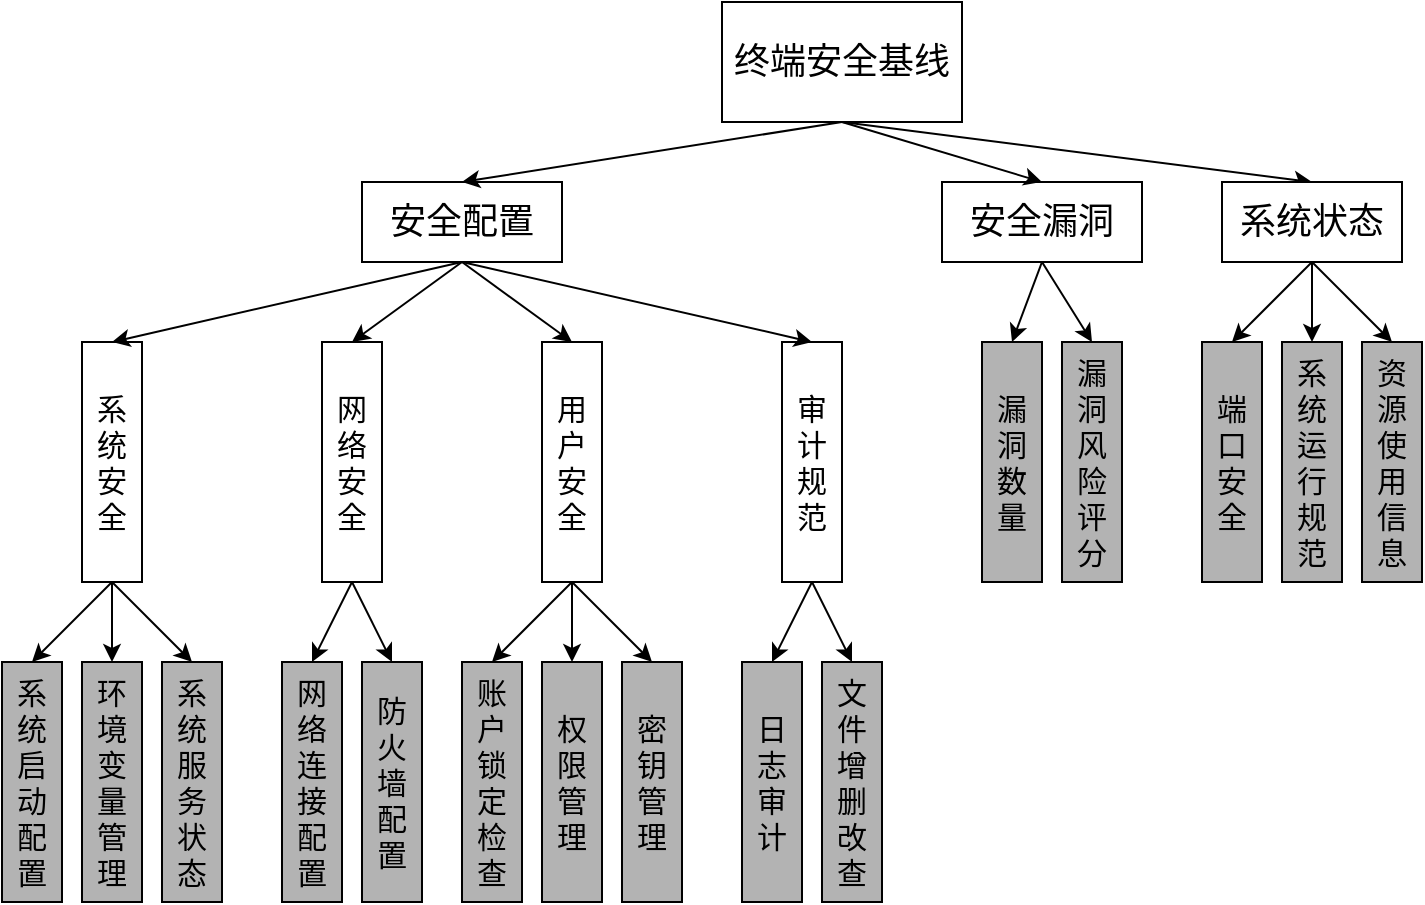 <mxfile version="23.1.5" type="github">
  <diagram name="第 1 页" id="7WLCvFdmRQFA8rgle5X_">
    <mxGraphModel dx="2022" dy="615" grid="1" gridSize="10" guides="0" tooltips="1" connect="1" arrows="1" fold="1" page="1" pageScale="1" pageWidth="827" pageHeight="1169" math="0" shadow="0">
      <root>
        <mxCell id="0" />
        <mxCell id="1" parent="0" />
        <mxCell id="Bz-Tla62J7vwKGJRI7EW-1" value="&lt;font style=&quot;font-size: 18px;&quot;&gt;终端安全基线&lt;/font&gt;" style="rounded=0;whiteSpace=wrap;html=1;" parent="1" vertex="1">
          <mxGeometry x="330" y="230" width="120" height="60" as="geometry" />
        </mxCell>
        <mxCell id="Bz-Tla62J7vwKGJRI7EW-2" value="&lt;font style=&quot;font-size: 18px;&quot;&gt;安全配置&lt;/font&gt;" style="rounded=0;whiteSpace=wrap;html=1;" parent="1" vertex="1">
          <mxGeometry x="150" y="320" width="100" height="40" as="geometry" />
        </mxCell>
        <mxCell id="Bz-Tla62J7vwKGJRI7EW-3" value="&lt;font style=&quot;font-size: 18px;&quot;&gt;安全漏洞&lt;/font&gt;" style="rounded=0;whiteSpace=wrap;html=1;" parent="1" vertex="1">
          <mxGeometry x="440" y="320" width="100" height="40" as="geometry" />
        </mxCell>
        <mxCell id="Bz-Tla62J7vwKGJRI7EW-5" value="" style="endArrow=classic;html=1;rounded=0;exitX=0.5;exitY=1;exitDx=0;exitDy=0;entryX=0.5;entryY=0;entryDx=0;entryDy=0;" parent="1" source="Bz-Tla62J7vwKGJRI7EW-1" target="Bz-Tla62J7vwKGJRI7EW-2" edge="1">
          <mxGeometry width="50" height="50" relative="1" as="geometry">
            <mxPoint x="-130" y="480" as="sourcePoint" />
            <mxPoint x="-80" y="430" as="targetPoint" />
          </mxGeometry>
        </mxCell>
        <mxCell id="Bz-Tla62J7vwKGJRI7EW-6" value="" style="endArrow=classic;html=1;rounded=0;exitX=0.5;exitY=1;exitDx=0;exitDy=0;entryX=0.5;entryY=0;entryDx=0;entryDy=0;" parent="1" source="Bz-Tla62J7vwKGJRI7EW-1" target="Bz-Tla62J7vwKGJRI7EW-3" edge="1">
          <mxGeometry width="50" height="50" relative="1" as="geometry">
            <mxPoint x="-100" y="490" as="sourcePoint" />
            <mxPoint x="-50" y="440" as="targetPoint" />
          </mxGeometry>
        </mxCell>
        <mxCell id="Bz-Tla62J7vwKGJRI7EW-7" value="" style="endArrow=classic;html=1;rounded=0;exitX=0.5;exitY=1;exitDx=0;exitDy=0;entryX=0.5;entryY=0;entryDx=0;entryDy=0;" parent="1" source="Bz-Tla62J7vwKGJRI7EW-1" target="Bz-Tla62J7vwKGJRI7EW-8" edge="1">
          <mxGeometry width="50" height="50" relative="1" as="geometry">
            <mxPoint x="-60" y="480" as="sourcePoint" />
            <mxPoint x="560" y="360" as="targetPoint" />
          </mxGeometry>
        </mxCell>
        <mxCell id="Bz-Tla62J7vwKGJRI7EW-8" value="&lt;font style=&quot;font-size: 18px;&quot;&gt;系统状态&lt;/font&gt;" style="rounded=0;whiteSpace=wrap;html=1;" parent="1" vertex="1">
          <mxGeometry x="580" y="320" width="90" height="40" as="geometry" />
        </mxCell>
        <mxCell id="Bz-Tla62J7vwKGJRI7EW-9" value="&lt;font style=&quot;font-size: 15px;&quot;&gt;系统安全&lt;/font&gt;" style="rounded=0;whiteSpace=wrap;html=1;" parent="1" vertex="1">
          <mxGeometry x="10" y="400" width="30" height="120" as="geometry" />
        </mxCell>
        <mxCell id="Bz-Tla62J7vwKGJRI7EW-11" value="&lt;font style=&quot;font-size: 15px;&quot;&gt;网络安全&lt;/font&gt;" style="rounded=0;whiteSpace=wrap;html=1;" parent="1" vertex="1">
          <mxGeometry x="130" y="400" width="30" height="120" as="geometry" />
        </mxCell>
        <mxCell id="Bz-Tla62J7vwKGJRI7EW-12" value="&lt;font style=&quot;font-size: 15px;&quot;&gt;端口安全&lt;/font&gt;" style="rounded=0;whiteSpace=wrap;html=1;fillColor=#B3B3B3;" parent="1" vertex="1">
          <mxGeometry x="570" y="400" width="30" height="120" as="geometry" />
        </mxCell>
        <mxCell id="Bz-Tla62J7vwKGJRI7EW-13" value="&lt;font style=&quot;font-size: 15px;&quot;&gt;漏洞数量&lt;/font&gt;" style="rounded=0;whiteSpace=wrap;html=1;fillColor=#B3B3B3;" parent="1" vertex="1">
          <mxGeometry x="460" y="400" width="30" height="120" as="geometry" />
        </mxCell>
        <mxCell id="Bz-Tla62J7vwKGJRI7EW-14" value="&lt;span style=&quot;font-size: 15px;&quot;&gt;漏洞风险评分&lt;/span&gt;" style="rounded=0;whiteSpace=wrap;html=1;fillColor=#B3B3B3;" parent="1" vertex="1">
          <mxGeometry x="500" y="400" width="30" height="120" as="geometry" />
        </mxCell>
        <mxCell id="Bz-Tla62J7vwKGJRI7EW-15" value="&lt;font style=&quot;font-size: 15px;&quot;&gt;用户安全&lt;/font&gt;" style="rounded=0;whiteSpace=wrap;html=1;" parent="1" vertex="1">
          <mxGeometry x="240" y="400" width="30" height="120" as="geometry" />
        </mxCell>
        <mxCell id="Bz-Tla62J7vwKGJRI7EW-16" value="&lt;font style=&quot;font-size: 15px;&quot;&gt;系统运行规范&lt;/font&gt;" style="rounded=0;whiteSpace=wrap;html=1;fillColor=#B3B3B3;" parent="1" vertex="1">
          <mxGeometry x="610" y="400" width="30" height="120" as="geometry" />
        </mxCell>
        <mxCell id="Bz-Tla62J7vwKGJRI7EW-17" value="&lt;span style=&quot;font-size: 15px;&quot;&gt;审计规范&lt;/span&gt;" style="rounded=0;whiteSpace=wrap;html=1;fillColor=#FFFFFF;" parent="1" vertex="1">
          <mxGeometry x="360" y="400" width="30" height="120" as="geometry" />
        </mxCell>
        <mxCell id="Bz-Tla62J7vwKGJRI7EW-19" value="&lt;font style=&quot;font-size: 15px;&quot;&gt;系统启动配置&lt;/font&gt;" style="rounded=0;whiteSpace=wrap;html=1;fillColor=#B3B3B3;" parent="1" vertex="1">
          <mxGeometry x="-30" y="560" width="30" height="120" as="geometry" />
        </mxCell>
        <mxCell id="Bz-Tla62J7vwKGJRI7EW-21" value="" style="endArrow=classic;html=1;rounded=0;exitX=0.5;exitY=1;exitDx=0;exitDy=0;entryX=0.5;entryY=0;entryDx=0;entryDy=0;" parent="1" source="Bz-Tla62J7vwKGJRI7EW-2" target="Bz-Tla62J7vwKGJRI7EW-9" edge="1">
          <mxGeometry width="50" height="50" relative="1" as="geometry">
            <mxPoint x="-240" y="490" as="sourcePoint" />
            <mxPoint x="-190" y="440" as="targetPoint" />
          </mxGeometry>
        </mxCell>
        <mxCell id="Bz-Tla62J7vwKGJRI7EW-25" value="" style="endArrow=classic;html=1;rounded=0;exitX=0.5;exitY=1;exitDx=0;exitDy=0;entryX=0.5;entryY=0;entryDx=0;entryDy=0;" parent="1" source="Bz-Tla62J7vwKGJRI7EW-2" target="Bz-Tla62J7vwKGJRI7EW-11" edge="1">
          <mxGeometry width="50" height="50" relative="1" as="geometry">
            <mxPoint x="-230" y="520" as="sourcePoint" />
            <mxPoint x="-180" y="470" as="targetPoint" />
          </mxGeometry>
        </mxCell>
        <mxCell id="Bz-Tla62J7vwKGJRI7EW-26" value="" style="endArrow=classic;html=1;rounded=0;exitX=0.5;exitY=1;exitDx=0;exitDy=0;entryX=0.5;entryY=0;entryDx=0;entryDy=0;" parent="1" source="Bz-Tla62J7vwKGJRI7EW-2" target="Bz-Tla62J7vwKGJRI7EW-15" edge="1">
          <mxGeometry width="50" height="50" relative="1" as="geometry">
            <mxPoint x="-220" y="530" as="sourcePoint" />
            <mxPoint x="-170" y="480" as="targetPoint" />
          </mxGeometry>
        </mxCell>
        <mxCell id="Bz-Tla62J7vwKGJRI7EW-27" value="" style="endArrow=classic;html=1;rounded=0;exitX=0.5;exitY=1;exitDx=0;exitDy=0;entryX=0.5;entryY=0;entryDx=0;entryDy=0;" parent="1" source="Bz-Tla62J7vwKGJRI7EW-2" target="Bz-Tla62J7vwKGJRI7EW-17" edge="1">
          <mxGeometry width="50" height="50" relative="1" as="geometry">
            <mxPoint x="-130" y="520" as="sourcePoint" />
            <mxPoint x="-80" y="470" as="targetPoint" />
          </mxGeometry>
        </mxCell>
        <mxCell id="Bz-Tla62J7vwKGJRI7EW-28" value="" style="endArrow=classic;html=1;rounded=0;exitX=0.5;exitY=1;exitDx=0;exitDy=0;entryX=0.5;entryY=0;entryDx=0;entryDy=0;" parent="1" source="Bz-Tla62J7vwKGJRI7EW-3" target="Bz-Tla62J7vwKGJRI7EW-13" edge="1">
          <mxGeometry width="50" height="50" relative="1" as="geometry">
            <mxPoint x="-140" y="510" as="sourcePoint" />
            <mxPoint x="-90" y="460" as="targetPoint" />
          </mxGeometry>
        </mxCell>
        <mxCell id="Bz-Tla62J7vwKGJRI7EW-29" value="" style="endArrow=classic;html=1;rounded=0;exitX=0.5;exitY=1;exitDx=0;exitDy=0;entryX=0.5;entryY=0;entryDx=0;entryDy=0;" parent="1" source="Bz-Tla62J7vwKGJRI7EW-3" target="Bz-Tla62J7vwKGJRI7EW-14" edge="1">
          <mxGeometry width="50" height="50" relative="1" as="geometry">
            <mxPoint x="-120" y="550" as="sourcePoint" />
            <mxPoint x="-70" y="500" as="targetPoint" />
          </mxGeometry>
        </mxCell>
        <mxCell id="Bz-Tla62J7vwKGJRI7EW-30" value="" style="endArrow=classic;html=1;rounded=0;exitX=0.5;exitY=1;exitDx=0;exitDy=0;entryX=0.5;entryY=0;entryDx=0;entryDy=0;" parent="1" source="Bz-Tla62J7vwKGJRI7EW-8" target="Bz-Tla62J7vwKGJRI7EW-12" edge="1">
          <mxGeometry width="50" height="50" relative="1" as="geometry">
            <mxPoint x="-170" y="550" as="sourcePoint" />
            <mxPoint x="-120" y="500" as="targetPoint" />
          </mxGeometry>
        </mxCell>
        <mxCell id="Bz-Tla62J7vwKGJRI7EW-31" value="" style="endArrow=classic;html=1;rounded=0;exitX=0.5;exitY=1;exitDx=0;exitDy=0;entryX=0.5;entryY=0;entryDx=0;entryDy=0;" parent="1" source="Bz-Tla62J7vwKGJRI7EW-8" target="Bz-Tla62J7vwKGJRI7EW-16" edge="1">
          <mxGeometry width="50" height="50" relative="1" as="geometry">
            <mxPoint x="-160" y="560" as="sourcePoint" />
            <mxPoint x="-110" y="510" as="targetPoint" />
          </mxGeometry>
        </mxCell>
        <mxCell id="Bz-Tla62J7vwKGJRI7EW-32" value="&lt;font style=&quot;font-size: 15px;&quot;&gt;环境变量管理&lt;/font&gt;" style="rounded=0;whiteSpace=wrap;html=1;fillColor=#B3B3B3;" parent="1" vertex="1">
          <mxGeometry x="10" y="560" width="30" height="120" as="geometry" />
        </mxCell>
        <mxCell id="Bz-Tla62J7vwKGJRI7EW-33" value="&lt;font style=&quot;font-size: 15px;&quot;&gt;账户锁定检查&lt;/font&gt;" style="rounded=0;whiteSpace=wrap;html=1;fillColor=#B3B3B3;" parent="1" vertex="1">
          <mxGeometry x="200" y="560" width="30" height="120" as="geometry" />
        </mxCell>
        <mxCell id="Bz-Tla62J7vwKGJRI7EW-34" value="&lt;font style=&quot;font-size: 15px;&quot;&gt;权限管理&lt;/font&gt;" style="rounded=0;whiteSpace=wrap;html=1;fillColor=#B3B3B3;" parent="1" vertex="1">
          <mxGeometry x="240" y="560" width="30" height="120" as="geometry" />
        </mxCell>
        <mxCell id="Bz-Tla62J7vwKGJRI7EW-35" value="&lt;font style=&quot;font-size: 15px;&quot;&gt;网络连&lt;br&gt;接配置&lt;/font&gt;" style="rounded=0;whiteSpace=wrap;html=1;fillColor=#B3B3B3;" parent="1" vertex="1">
          <mxGeometry x="110" y="560" width="30" height="120" as="geometry" />
        </mxCell>
        <mxCell id="Bz-Tla62J7vwKGJRI7EW-36" value="&lt;font style=&quot;font-size: 15px;&quot;&gt;系统服务状态&lt;/font&gt;" style="rounded=0;whiteSpace=wrap;html=1;fillColor=#B3B3B3;" parent="1" vertex="1">
          <mxGeometry x="50" y="560" width="30" height="120" as="geometry" />
        </mxCell>
        <mxCell id="Bz-Tla62J7vwKGJRI7EW-37" value="&lt;span style=&quot;font-size: 15px;&quot;&gt;防火墙配置&lt;/span&gt;" style="rounded=0;whiteSpace=wrap;html=1;fillColor=#B3B3B3;" parent="1" vertex="1">
          <mxGeometry x="150" y="560" width="30" height="120" as="geometry" />
        </mxCell>
        <mxCell id="Bz-Tla62J7vwKGJRI7EW-38" value="&lt;font style=&quot;font-size: 15px;&quot;&gt;密钥管理&lt;/font&gt;" style="rounded=0;whiteSpace=wrap;html=1;fillColor=#B3B3B3;" parent="1" vertex="1">
          <mxGeometry x="280" y="560" width="30" height="120" as="geometry" />
        </mxCell>
        <mxCell id="Bz-Tla62J7vwKGJRI7EW-43" value="" style="endArrow=classic;html=1;rounded=0;exitX=0.5;exitY=1;exitDx=0;exitDy=0;entryX=0.5;entryY=0;entryDx=0;entryDy=0;" parent="1" source="Bz-Tla62J7vwKGJRI7EW-9" target="Bz-Tla62J7vwKGJRI7EW-19" edge="1">
          <mxGeometry width="50" height="50" relative="1" as="geometry">
            <mxPoint x="-230" y="520" as="sourcePoint" />
            <mxPoint x="-180" y="470" as="targetPoint" />
          </mxGeometry>
        </mxCell>
        <mxCell id="Bz-Tla62J7vwKGJRI7EW-44" value="" style="endArrow=classic;html=1;rounded=0;exitX=0.5;exitY=1;exitDx=0;exitDy=0;entryX=0.5;entryY=0;entryDx=0;entryDy=0;" parent="1" source="Bz-Tla62J7vwKGJRI7EW-9" target="Bz-Tla62J7vwKGJRI7EW-32" edge="1">
          <mxGeometry width="50" height="50" relative="1" as="geometry">
            <mxPoint x="-200" y="520" as="sourcePoint" />
            <mxPoint x="-150" y="470" as="targetPoint" />
          </mxGeometry>
        </mxCell>
        <mxCell id="Bz-Tla62J7vwKGJRI7EW-45" value="" style="endArrow=classic;html=1;rounded=0;exitX=0.5;exitY=1;exitDx=0;exitDy=0;entryX=0.5;entryY=0;entryDx=0;entryDy=0;" parent="1" source="Bz-Tla62J7vwKGJRI7EW-9" target="Bz-Tla62J7vwKGJRI7EW-36" edge="1">
          <mxGeometry width="50" height="50" relative="1" as="geometry">
            <mxPoint x="-210" y="550" as="sourcePoint" />
            <mxPoint x="-160" y="500" as="targetPoint" />
          </mxGeometry>
        </mxCell>
        <mxCell id="Bz-Tla62J7vwKGJRI7EW-46" value="" style="endArrow=classic;html=1;rounded=0;exitX=0.5;exitY=1;exitDx=0;exitDy=0;entryX=0.5;entryY=0;entryDx=0;entryDy=0;" parent="1" source="Bz-Tla62J7vwKGJRI7EW-11" target="Bz-Tla62J7vwKGJRI7EW-35" edge="1">
          <mxGeometry width="50" height="50" relative="1" as="geometry">
            <mxPoint x="-220" y="550" as="sourcePoint" />
            <mxPoint x="-170" y="500" as="targetPoint" />
          </mxGeometry>
        </mxCell>
        <mxCell id="Bz-Tla62J7vwKGJRI7EW-47" value="" style="endArrow=classic;html=1;rounded=0;exitX=0.5;exitY=1;exitDx=0;exitDy=0;entryX=0.5;entryY=0;entryDx=0;entryDy=0;" parent="1" source="Bz-Tla62J7vwKGJRI7EW-11" target="Bz-Tla62J7vwKGJRI7EW-37" edge="1">
          <mxGeometry width="50" height="50" relative="1" as="geometry">
            <mxPoint x="-170" y="540" as="sourcePoint" />
            <mxPoint x="-120" y="490" as="targetPoint" />
          </mxGeometry>
        </mxCell>
        <mxCell id="Bz-Tla62J7vwKGJRI7EW-48" value="" style="endArrow=classic;html=1;rounded=0;exitX=0.5;exitY=1;exitDx=0;exitDy=0;entryX=0.5;entryY=0;entryDx=0;entryDy=0;" parent="1" source="Bz-Tla62J7vwKGJRI7EW-15" target="Bz-Tla62J7vwKGJRI7EW-33" edge="1">
          <mxGeometry width="50" height="50" relative="1" as="geometry">
            <mxPoint x="-150" y="540" as="sourcePoint" />
            <mxPoint x="-100" y="490" as="targetPoint" />
          </mxGeometry>
        </mxCell>
        <mxCell id="Bz-Tla62J7vwKGJRI7EW-49" value="" style="endArrow=classic;html=1;rounded=0;exitX=0.5;exitY=1;exitDx=0;exitDy=0;entryX=0.5;entryY=0;entryDx=0;entryDy=0;" parent="1" source="Bz-Tla62J7vwKGJRI7EW-15" target="Bz-Tla62J7vwKGJRI7EW-34" edge="1">
          <mxGeometry width="50" height="50" relative="1" as="geometry">
            <mxPoint x="-230" y="550" as="sourcePoint" />
            <mxPoint x="-180" y="500" as="targetPoint" />
          </mxGeometry>
        </mxCell>
        <mxCell id="Bz-Tla62J7vwKGJRI7EW-50" value="" style="endArrow=classic;html=1;rounded=0;exitX=0.5;exitY=1;exitDx=0;exitDy=0;entryX=0.5;entryY=0;entryDx=0;entryDy=0;" parent="1" source="Bz-Tla62J7vwKGJRI7EW-15" target="Bz-Tla62J7vwKGJRI7EW-38" edge="1">
          <mxGeometry width="50" height="50" relative="1" as="geometry">
            <mxPoint x="260" y="530" as="sourcePoint" />
            <mxPoint x="-210" y="490" as="targetPoint" />
          </mxGeometry>
        </mxCell>
        <mxCell id="Bz-Tla62J7vwKGJRI7EW-57" value="&lt;font style=&quot;font-size: 15px;&quot;&gt;资源使用信息&lt;/font&gt;" style="rounded=0;whiteSpace=wrap;html=1;fillColor=#B3B3B3;" parent="1" vertex="1">
          <mxGeometry x="650" y="400" width="30" height="120" as="geometry" />
        </mxCell>
        <mxCell id="Bz-Tla62J7vwKGJRI7EW-60" value="" style="endArrow=classic;html=1;rounded=0;exitX=0.5;exitY=1;exitDx=0;exitDy=0;entryX=0.5;entryY=0;entryDx=0;entryDy=0;" parent="1" source="Bz-Tla62J7vwKGJRI7EW-8" target="Bz-Tla62J7vwKGJRI7EW-57" edge="1">
          <mxGeometry width="50" height="50" relative="1" as="geometry">
            <mxPoint x="-190" y="490" as="sourcePoint" />
            <mxPoint x="-140" y="440" as="targetPoint" />
          </mxGeometry>
        </mxCell>
        <mxCell id="CMwlkTPFqaSBFuKuwbk6-1" value="&lt;font style=&quot;font-size: 15px;&quot;&gt;日志审计&lt;/font&gt;" style="rounded=0;whiteSpace=wrap;html=1;fillColor=#B3B3B3;" parent="1" vertex="1">
          <mxGeometry x="340" y="560" width="30" height="120" as="geometry" />
        </mxCell>
        <mxCell id="CMwlkTPFqaSBFuKuwbk6-2" value="&lt;font style=&quot;font-size: 15px;&quot;&gt;文件增删改查&lt;/font&gt;" style="rounded=0;whiteSpace=wrap;html=1;fillColor=#B3B3B3;" parent="1" vertex="1">
          <mxGeometry x="380" y="560" width="30" height="120" as="geometry" />
        </mxCell>
        <mxCell id="CMwlkTPFqaSBFuKuwbk6-3" value="" style="endArrow=classic;html=1;rounded=0;exitX=0.5;exitY=1;exitDx=0;exitDy=0;entryX=0.5;entryY=0;entryDx=0;entryDy=0;" parent="1" source="Bz-Tla62J7vwKGJRI7EW-17" target="CMwlkTPFqaSBFuKuwbk6-1" edge="1">
          <mxGeometry width="50" height="50" relative="1" as="geometry">
            <mxPoint x="-220" y="530" as="sourcePoint" />
            <mxPoint x="-170" y="480" as="targetPoint" />
          </mxGeometry>
        </mxCell>
        <mxCell id="CMwlkTPFqaSBFuKuwbk6-4" value="" style="endArrow=classic;html=1;rounded=0;exitX=0.5;exitY=1;exitDx=0;exitDy=0;entryX=0.5;entryY=0;entryDx=0;entryDy=0;" parent="1" source="Bz-Tla62J7vwKGJRI7EW-17" target="CMwlkTPFqaSBFuKuwbk6-2" edge="1">
          <mxGeometry width="50" height="50" relative="1" as="geometry">
            <mxPoint x="375" y="530" as="sourcePoint" />
            <mxPoint x="355" y="570" as="targetPoint" />
          </mxGeometry>
        </mxCell>
      </root>
    </mxGraphModel>
  </diagram>
</mxfile>
